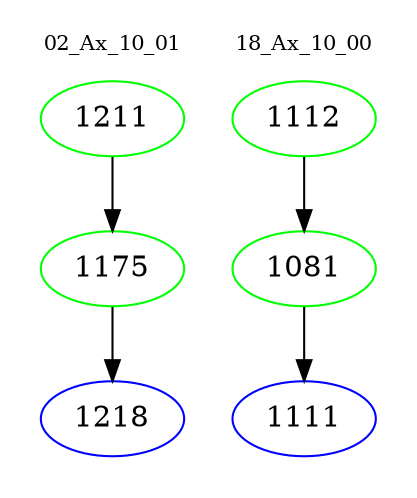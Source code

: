 digraph{
subgraph cluster_0 {
color = white
label = "02_Ax_10_01";
fontsize=10;
T0_1211 [label="1211", color="green"]
T0_1211 -> T0_1175 [color="black"]
T0_1175 [label="1175", color="green"]
T0_1175 -> T0_1218 [color="black"]
T0_1218 [label="1218", color="blue"]
}
subgraph cluster_1 {
color = white
label = "18_Ax_10_00";
fontsize=10;
T1_1112 [label="1112", color="green"]
T1_1112 -> T1_1081 [color="black"]
T1_1081 [label="1081", color="green"]
T1_1081 -> T1_1111 [color="black"]
T1_1111 [label="1111", color="blue"]
}
}
